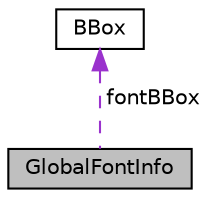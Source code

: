 digraph "GlobalFontInfo"
{
  edge [fontname="Helvetica",fontsize="10",labelfontname="Helvetica",labelfontsize="10"];
  node [fontname="Helvetica",fontsize="10",shape=record];
  Node1 [label="GlobalFontInfo",height=0.2,width=0.4,color="black", fillcolor="grey75", style="filled" fontcolor="black"];
  Node2 -> Node1 [dir="back",color="darkorchid3",fontsize="10",style="dashed",label=" fontBBox" ,fontname="Helvetica"];
  Node2 [label="BBox",height=0.2,width=0.4,color="black", fillcolor="white", style="filled",URL="$df/d10/structBBox.html"];
}
